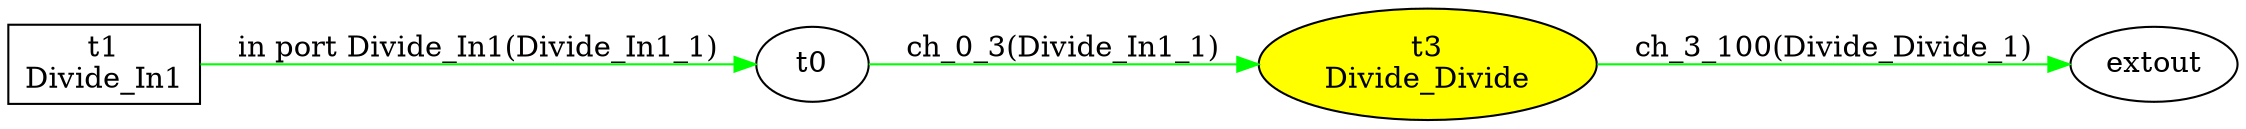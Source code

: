 digraph csp {
	graph [rankdir=LR];
	Divide_Divide	 [fillcolor=yellow,
		label="t3\nDivide_Divide",
		style=filled];
	t0 -> Divide_Divide	 [color=green,
		label="ch_0_3(Divide_In1_1)"];
	extout	 [label=extout];
	Divide_In1	 [label="t1\nDivide_In1",
		shape=box];
	Divide_In1 -> t0	 [color=green,
		label="in port Divide_In1(Divide_In1_1)"];
	Divide_Divide -> extout	 [color=green,
		label="ch_3_100(Divide_Divide_1)"];
}
